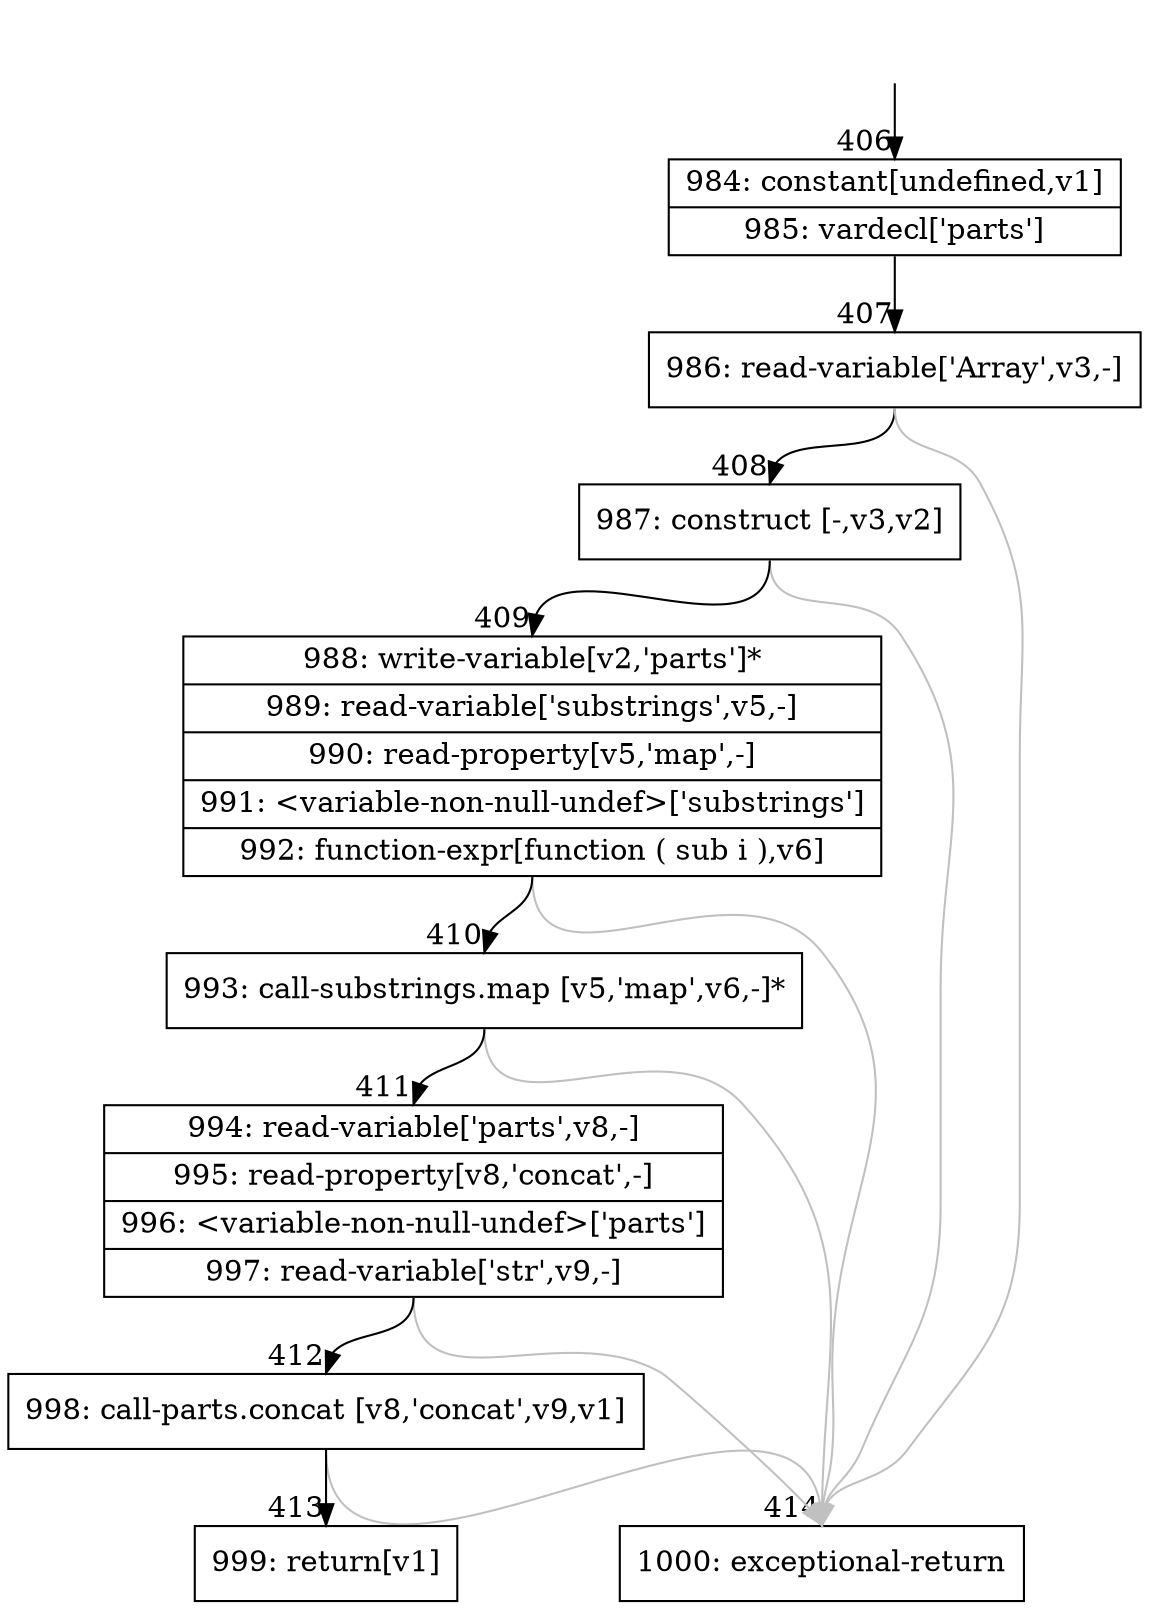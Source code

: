 digraph {
rankdir="TD"
BB_entry37[shape=none,label=""];
BB_entry37 -> BB406 [tailport=s, headport=n, headlabel="    406"]
BB406 [shape=record label="{984: constant[undefined,v1]|985: vardecl['parts']}" ] 
BB406 -> BB407 [tailport=s, headport=n, headlabel="      407"]
BB407 [shape=record label="{986: read-variable['Array',v3,-]}" ] 
BB407 -> BB408 [tailport=s, headport=n, headlabel="      408"]
BB407 -> BB414 [tailport=s, headport=n, color=gray, headlabel="      414"]
BB408 [shape=record label="{987: construct [-,v3,v2]}" ] 
BB408 -> BB409 [tailport=s, headport=n, headlabel="      409"]
BB408 -> BB414 [tailport=s, headport=n, color=gray]
BB409 [shape=record label="{988: write-variable[v2,'parts']*|989: read-variable['substrings',v5,-]|990: read-property[v5,'map',-]|991: \<variable-non-null-undef\>['substrings']|992: function-expr[function ( sub i ),v6]}" ] 
BB409 -> BB410 [tailport=s, headport=n, headlabel="      410"]
BB409 -> BB414 [tailport=s, headport=n, color=gray]
BB410 [shape=record label="{993: call-substrings.map [v5,'map',v6,-]*}" ] 
BB410 -> BB411 [tailport=s, headport=n, headlabel="      411"]
BB410 -> BB414 [tailport=s, headport=n, color=gray]
BB411 [shape=record label="{994: read-variable['parts',v8,-]|995: read-property[v8,'concat',-]|996: \<variable-non-null-undef\>['parts']|997: read-variable['str',v9,-]}" ] 
BB411 -> BB412 [tailport=s, headport=n, headlabel="      412"]
BB411 -> BB414 [tailport=s, headport=n, color=gray]
BB412 [shape=record label="{998: call-parts.concat [v8,'concat',v9,v1]}" ] 
BB412 -> BB413 [tailport=s, headport=n, headlabel="      413"]
BB412 -> BB414 [tailport=s, headport=n, color=gray]
BB413 [shape=record label="{999: return[v1]}" ] 
BB414 [shape=record label="{1000: exceptional-return}" ] 
//#$~ 388
}
